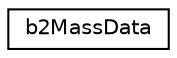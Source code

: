 digraph "Graphical Class Hierarchy"
{
 // LATEX_PDF_SIZE
  edge [fontname="Helvetica",fontsize="10",labelfontname="Helvetica",labelfontsize="10"];
  node [fontname="Helvetica",fontsize="10",shape=record];
  rankdir="LR";
  Node0 [label="b2MassData",height=0.2,width=0.4,color="black", fillcolor="white", style="filled",URL="$structb2MassData.html",tooltip="This holds the mass data computed for a shape."];
}
